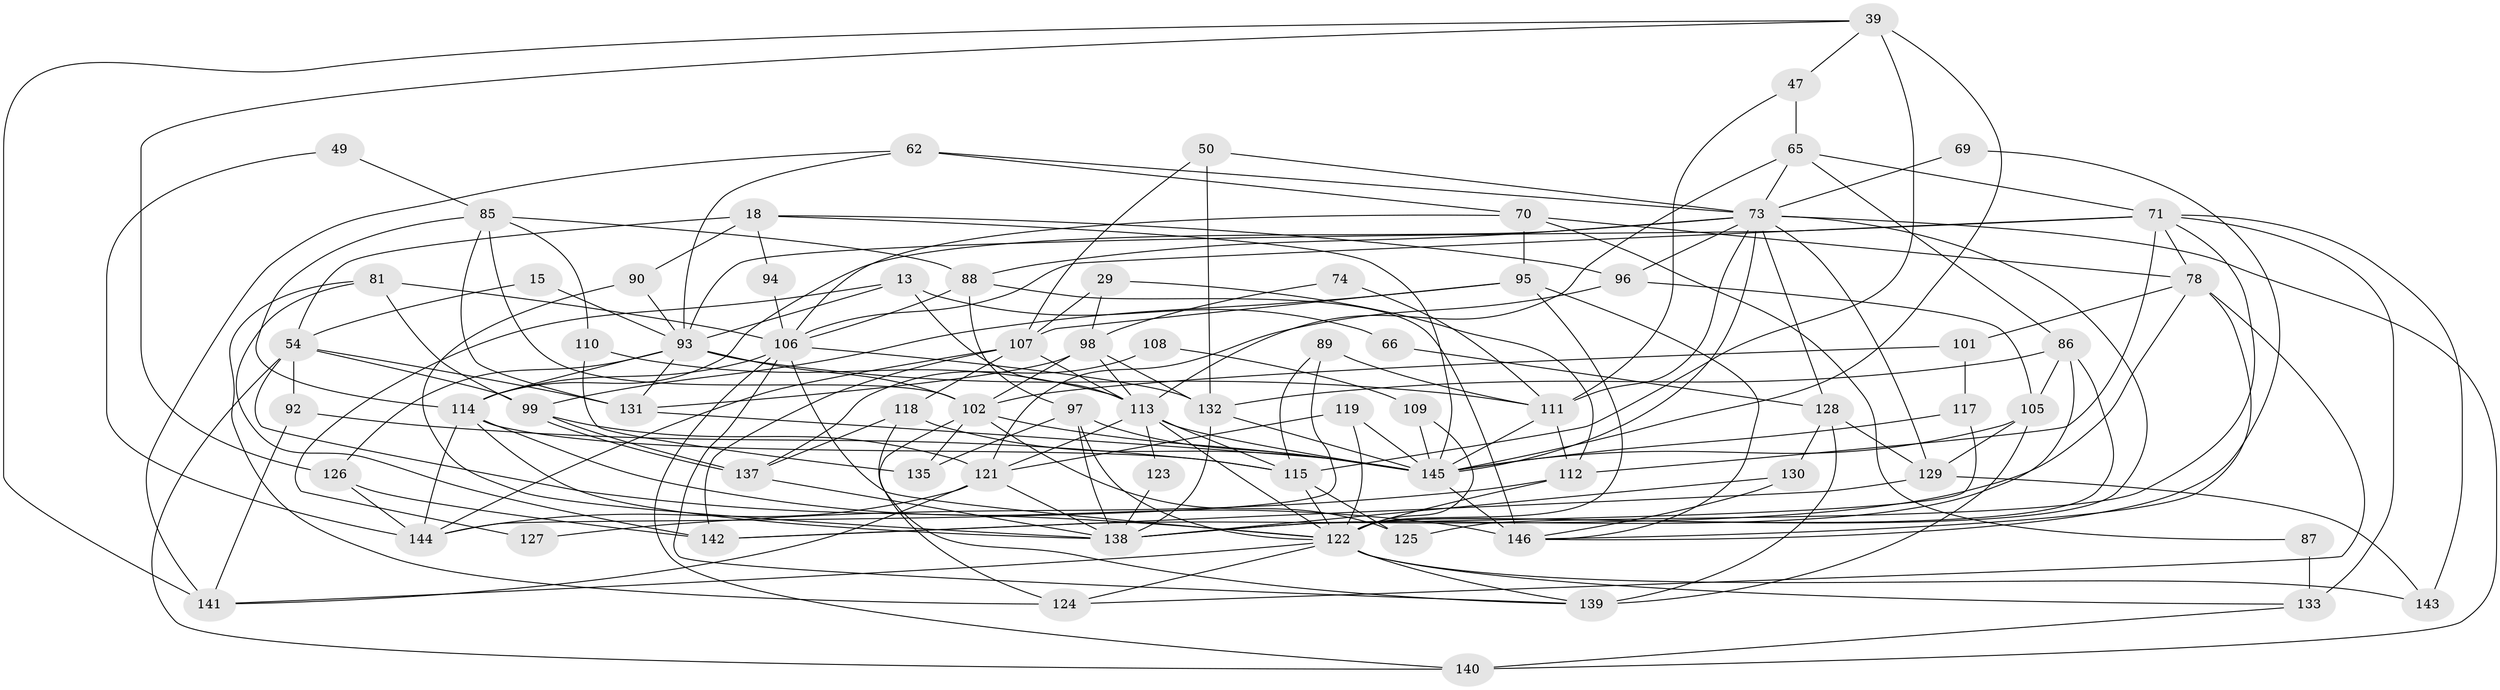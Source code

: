 // original degree distribution, {5: 0.1643835616438356, 2: 0.1506849315068493, 6: 0.1095890410958904, 4: 0.22602739726027396, 3: 0.2945205479452055, 8: 0.0273972602739726, 7: 0.02054794520547945, 10: 0.00684931506849315}
// Generated by graph-tools (version 1.1) at 2025/50/03/09/25 04:50:45]
// undirected, 73 vertices, 186 edges
graph export_dot {
graph [start="1"]
  node [color=gray90,style=filled];
  13;
  15;
  18;
  29;
  39 [super="+3"];
  47;
  49;
  50;
  54 [super="+38"];
  62;
  65 [super="+23"];
  66;
  69;
  70;
  71 [super="+14"];
  73 [super="+6+58"];
  74;
  78 [super="+1"];
  81 [super="+79"];
  85 [super="+45"];
  86 [super="+72"];
  87;
  88 [super="+84"];
  89 [super="+37"];
  90 [super="+30"];
  92;
  93 [super="+10"];
  94;
  95 [super="+56"];
  96 [super="+20"];
  97;
  98 [super="+4"];
  99 [super="+80"];
  101;
  102 [super="+59+64"];
  105 [super="+33+35"];
  106 [super="+76"];
  107;
  108;
  109;
  110;
  111 [super="+16+61"];
  112 [super="+5"];
  113 [super="+7+104+77"];
  114 [super="+91"];
  115 [super="+40+53"];
  117;
  118;
  119;
  121 [super="+25+31"];
  122 [super="+32+67+100+116"];
  123;
  124;
  125;
  126 [super="+46"];
  127;
  128 [super="+42"];
  129 [super="+34"];
  130;
  131 [super="+8+17"];
  132 [super="+82"];
  133 [super="+75"];
  135;
  137;
  138 [super="+44+12"];
  139 [super="+26+136"];
  140;
  141;
  142 [super="+52"];
  143;
  144 [super="+68"];
  145 [super="+103+134"];
  146 [super="+60+57"];
  13 -- 66;
  13 -- 127;
  13 -- 93;
  13 -- 113 [weight=2];
  15 -- 93;
  15 -- 54;
  18 -- 145;
  18 -- 54 [weight=2];
  18 -- 90 [weight=2];
  18 -- 94;
  18 -- 96 [weight=2];
  29 -- 107;
  29 -- 98;
  29 -- 112;
  39 -- 126;
  39 -- 47;
  39 -- 141;
  39 -- 115 [weight=2];
  39 -- 145;
  47 -- 111;
  47 -- 65;
  49 -- 85;
  49 -- 144;
  50 -- 107;
  50 -- 73;
  50 -- 132;
  54 -- 140;
  54 -- 92;
  54 -- 131;
  54 -- 122;
  54 -- 99;
  62 -- 141;
  62 -- 70;
  62 -- 93;
  62 -- 73;
  65 -- 73;
  65 -- 71;
  65 -- 113;
  65 -- 86;
  66 -- 128 [weight=2];
  69 -- 146;
  69 -- 73;
  70 -- 87;
  70 -- 78;
  70 -- 106;
  70 -- 95;
  71 -- 112 [weight=2];
  71 -- 133 [weight=2];
  71 -- 143;
  71 -- 125;
  71 -- 78;
  71 -- 93;
  71 -- 106;
  73 -- 122 [weight=2];
  73 -- 114;
  73 -- 128;
  73 -- 140;
  73 -- 111 [weight=2];
  73 -- 88;
  73 -- 96;
  73 -- 129;
  73 -- 145;
  74 -- 98;
  74 -- 111;
  78 -- 124;
  78 -- 142;
  78 -- 101;
  78 -- 146;
  81 -- 99;
  81 -- 106 [weight=2];
  81 -- 124;
  81 -- 142;
  85 -- 102;
  85 -- 110;
  85 -- 88 [weight=2];
  85 -- 131;
  85 -- 114;
  86 -- 132;
  86 -- 122;
  86 -- 138;
  86 -- 105;
  87 -- 133;
  88 -- 97;
  88 -- 106;
  88 -- 146;
  89 -- 111;
  89 -- 144;
  89 -- 115;
  90 -- 93;
  90 -- 138;
  92 -- 141;
  92 -- 115;
  93 -- 114;
  93 -- 131;
  93 -- 126;
  93 -- 102 [weight=2];
  93 -- 111;
  94 -- 106;
  95 -- 122;
  95 -- 146;
  95 -- 99;
  95 -- 107;
  96 -- 121;
  96 -- 105;
  97 -- 135;
  97 -- 122;
  97 -- 138;
  97 -- 145;
  98 -- 132 [weight=2];
  98 -- 102;
  98 -- 131;
  98 -- 113;
  99 -- 137;
  99 -- 137;
  99 -- 121 [weight=2];
  101 -- 117;
  101 -- 102;
  102 -- 135;
  102 -- 124;
  102 -- 125;
  102 -- 145 [weight=2];
  105 -- 139;
  105 -- 129;
  105 -- 145;
  106 -- 122 [weight=3];
  106 -- 132;
  106 -- 139;
  106 -- 140;
  106 -- 114;
  107 -- 118;
  107 -- 113;
  107 -- 142 [weight=2];
  107 -- 144;
  108 -- 137;
  108 -- 109;
  109 -- 122;
  109 -- 145;
  110 -- 135;
  110 -- 113;
  111 -- 112;
  111 -- 145;
  112 -- 127;
  112 -- 122 [weight=3];
  113 -- 121;
  113 -- 122 [weight=3];
  113 -- 115;
  113 -- 123;
  113 -- 145;
  114 -- 138 [weight=2];
  114 -- 144;
  114 -- 146 [weight=2];
  114 -- 115;
  115 -- 122;
  115 -- 125;
  117 -- 138;
  117 -- 145;
  118 -- 137;
  118 -- 139;
  118 -- 145 [weight=2];
  119 -- 121;
  119 -- 122;
  119 -- 145;
  121 -- 138;
  121 -- 141;
  121 -- 144;
  122 -- 133;
  122 -- 141;
  122 -- 143;
  122 -- 124;
  122 -- 139;
  123 -- 138;
  126 -- 144 [weight=2];
  126 -- 142 [weight=2];
  128 -- 130 [weight=2];
  128 -- 139 [weight=2];
  128 -- 129;
  129 -- 142;
  129 -- 143;
  130 -- 138;
  130 -- 146;
  131 -- 145;
  132 -- 138 [weight=2];
  132 -- 145;
  133 -- 140;
  137 -- 138;
  145 -- 146 [weight=2];
}

